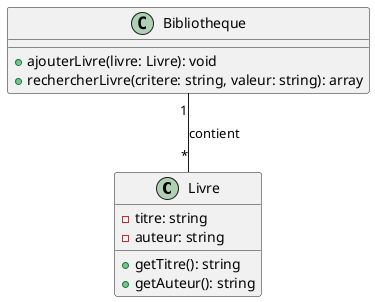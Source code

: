 @startuml Bibliothèque

class Livre {
  - titre: string
  - auteur: string
  + getTitre(): string
  + getAuteur(): string
}

class Bibliotheque {
  + ajouterLivre(livre: Livre): void
  + rechercherLivre(critere: string, valeur: string): array
}

Bibliotheque "1" -- "*" Livre : contient

@enduml
